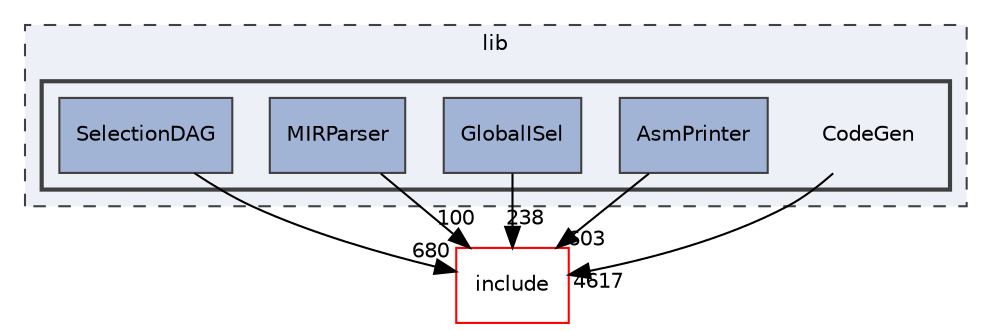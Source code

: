 digraph "lib/CodeGen"
{
 // LATEX_PDF_SIZE
  bgcolor="transparent";
  edge [fontname="Helvetica",fontsize="10",labelfontname="Helvetica",labelfontsize="10"];
  node [fontname="Helvetica",fontsize="10",shape="box"];
  compound=true
  subgraph clusterdir_97aefd0d527b934f1d99a682da8fe6a9 {
    graph [ bgcolor="#edf0f7", pencolor="grey25", style="filled,dashed,", label="lib", fontname="Helvetica", fontsize="10", URL="dir_97aefd0d527b934f1d99a682da8fe6a9.html"]
  subgraph clusterdir_1e8ad0574bd6e387992681ee57691a07 {
    graph [ bgcolor="#edf0f7", pencolor="grey25", style="filled,bold,", label="", fontname="Helvetica", fontsize="10", URL="dir_1e8ad0574bd6e387992681ee57691a07.html"]
    dir_1e8ad0574bd6e387992681ee57691a07 [shape=plaintext, label="CodeGen"];
  dir_4fac04272b6bfbcbffaf6657848b26e5 [label="AsmPrinter", style="filled,", fillcolor="#a2b4d6", color="grey25", URL="dir_4fac04272b6bfbcbffaf6657848b26e5.html"];
  dir_6a229f14c730f076cdd0d3393eea743d [label="GlobalISel", style="filled,", fillcolor="#a2b4d6", color="grey25", URL="dir_6a229f14c730f076cdd0d3393eea743d.html"];
  dir_fdce53bea115170a6d553184b2d567cf [label="MIRParser", style="filled,", fillcolor="#a2b4d6", color="grey25", URL="dir_fdce53bea115170a6d553184b2d567cf.html"];
  dir_6afb80854b358a1199136b8d045fe4e9 [label="SelectionDAG", style="filled,", fillcolor="#a2b4d6", color="grey25", URL="dir_6afb80854b358a1199136b8d045fe4e9.html"];
  }
  }
  dir_d44c64559bbebec7f509842c48db8b23 [label="include", style="", fillcolor="#edf0f7", color="red", URL="dir_d44c64559bbebec7f509842c48db8b23.html"];
  dir_1e8ad0574bd6e387992681ee57691a07->dir_d44c64559bbebec7f509842c48db8b23 [headlabel="4617", labeldistance=1.5 headhref="dir_000036_000082.html"];
  dir_4fac04272b6bfbcbffaf6657848b26e5->dir_d44c64559bbebec7f509842c48db8b23 [headlabel="603", labeldistance=1.5 headhref="dir_000026_000082.html"];
  dir_6a229f14c730f076cdd0d3393eea743d->dir_d44c64559bbebec7f509842c48db8b23 [headlabel="238", labeldistance=1.5 headhref="dir_000075_000082.html"];
  dir_fdce53bea115170a6d553184b2d567cf->dir_d44c64559bbebec7f509842c48db8b23 [headlabel="100", labeldistance=1.5 headhref="dir_000143_000082.html"];
  dir_6afb80854b358a1199136b8d045fe4e9->dir_d44c64559bbebec7f509842c48db8b23 [headlabel="680", labeldistance=1.5 headhref="dir_000177_000082.html"];
}

